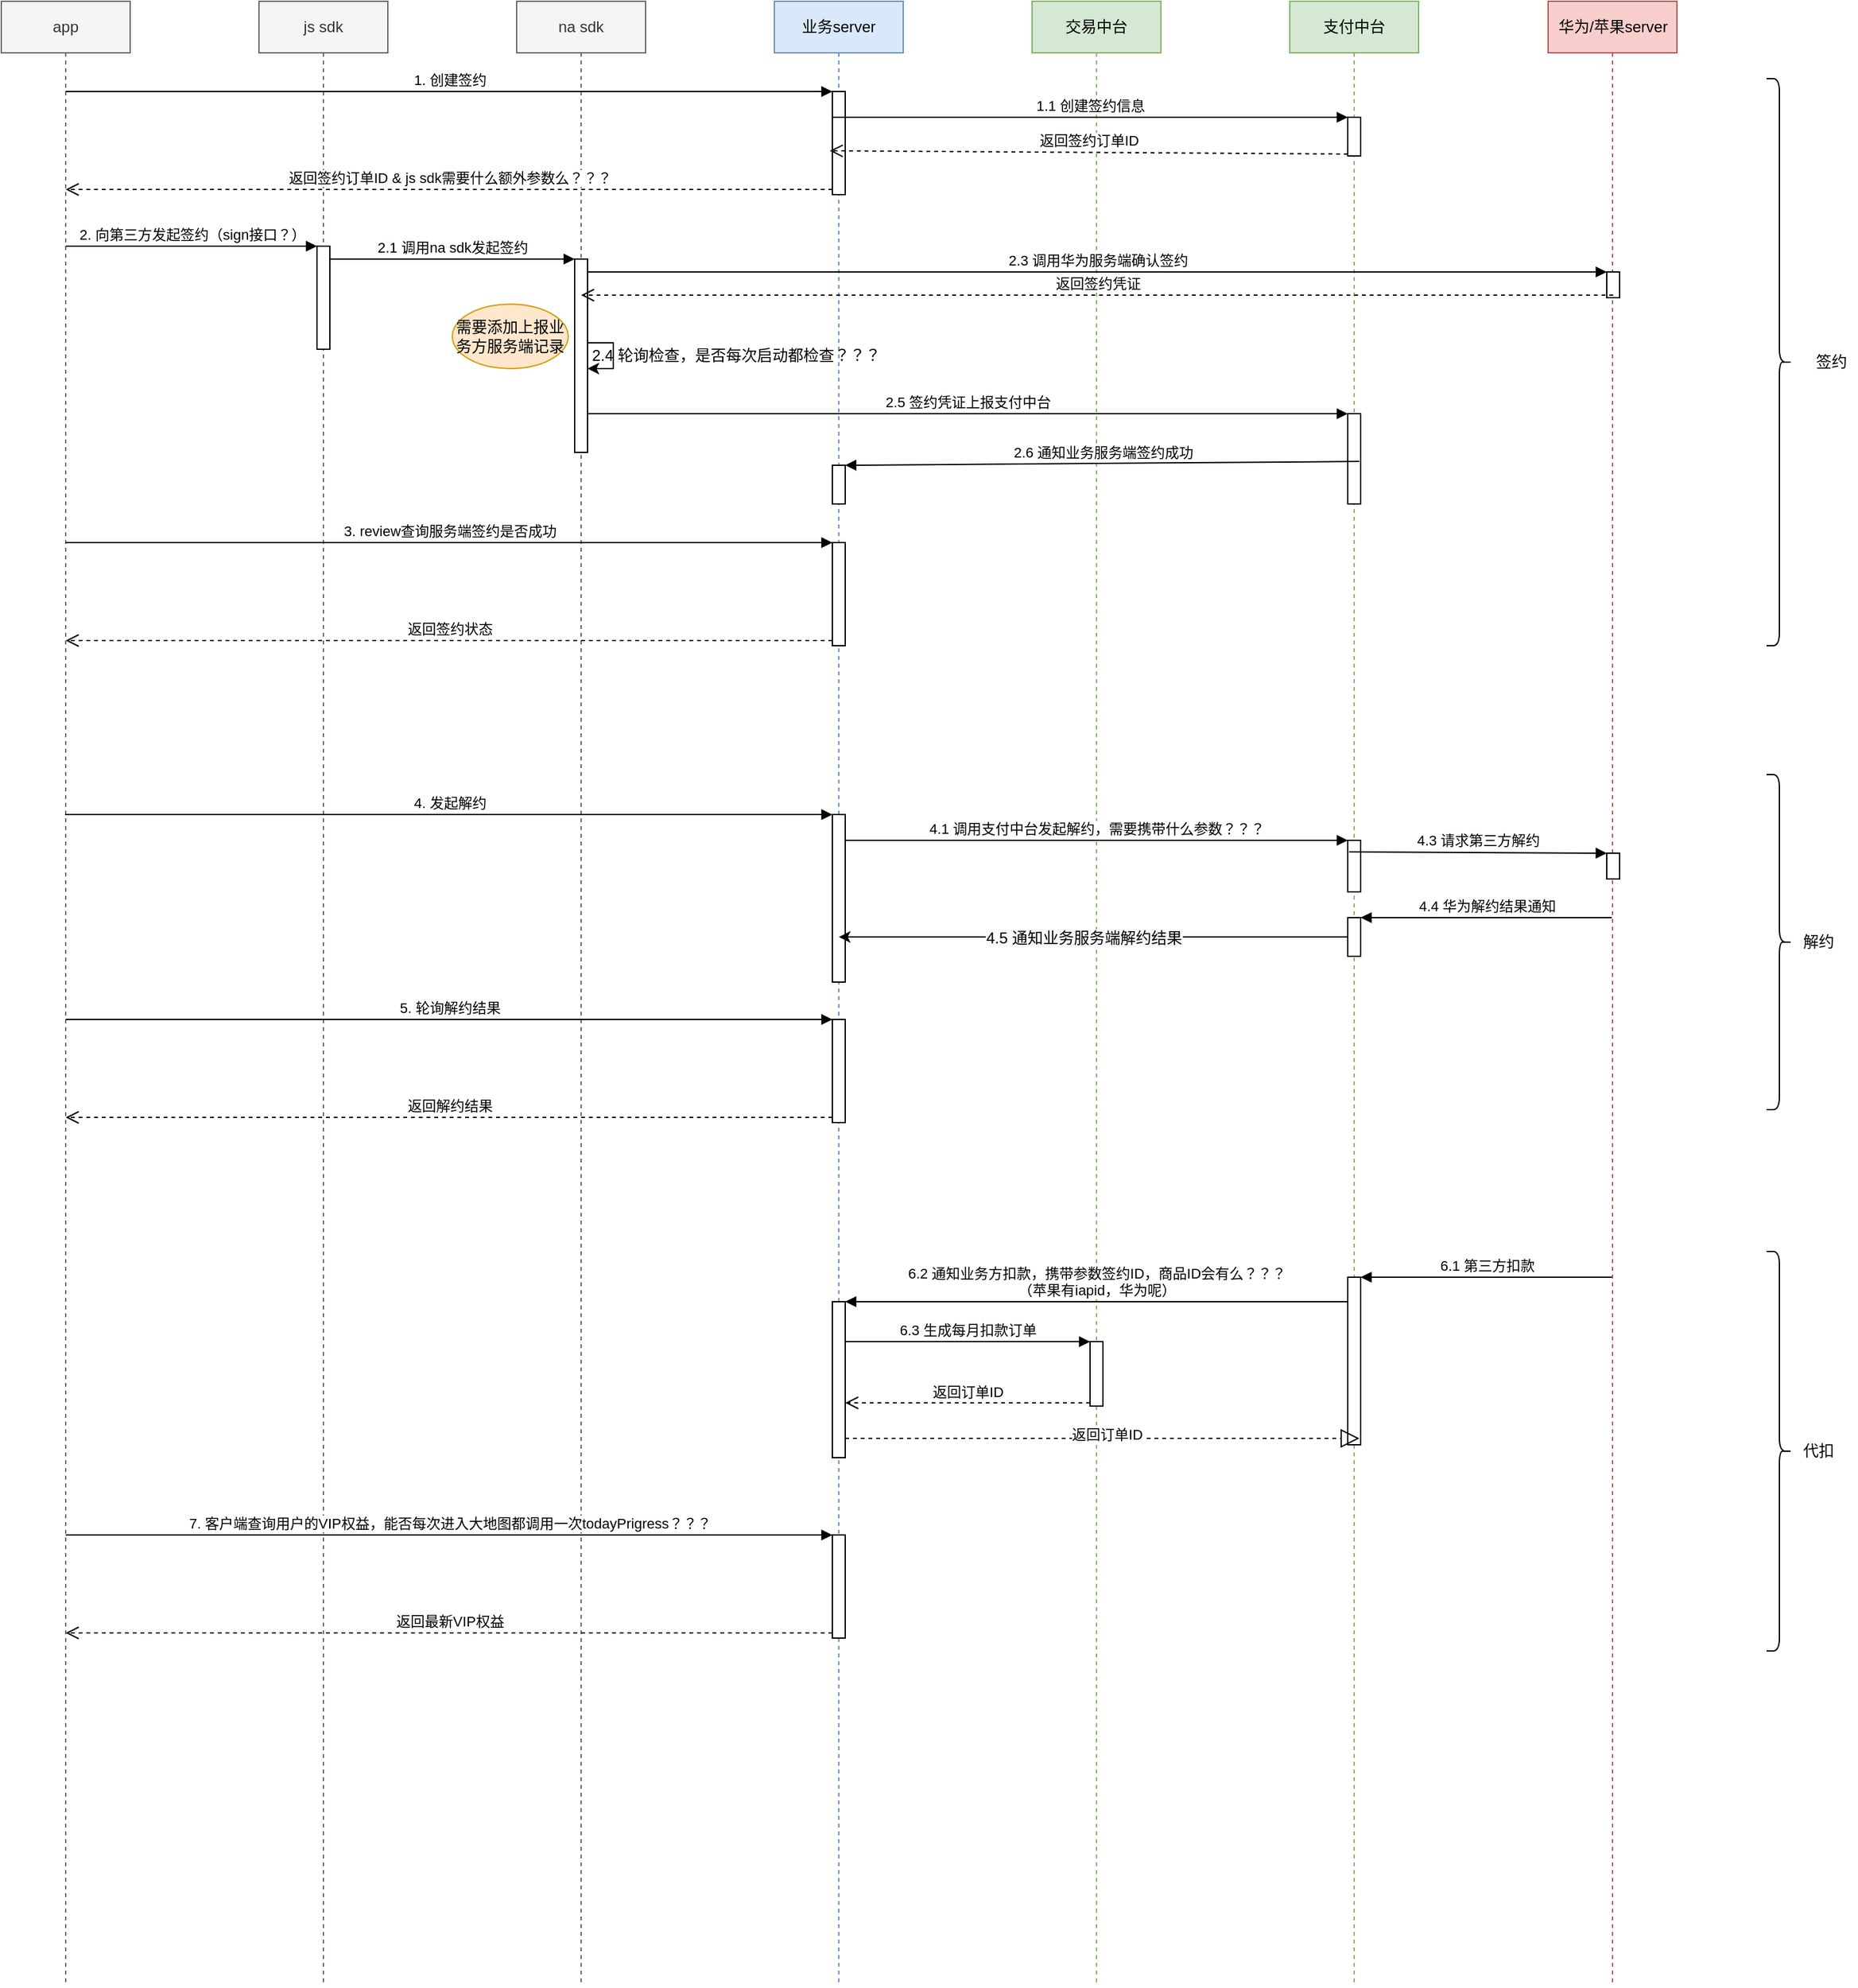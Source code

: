 <mxfile version="14.9.4" type="github">
  <diagram id="bgzZZHYhQTPhg7QTGfTD" name="Page-1">
    <mxGraphModel dx="1678" dy="941" grid="1" gridSize="10" guides="1" tooltips="1" connect="1" arrows="1" fold="1" page="1" pageScale="1" pageWidth="827" pageHeight="1169" math="0" shadow="0">
      <root>
        <mxCell id="0" />
        <mxCell id="1" parent="0" />
        <mxCell id="oVRuIWFX0pX_K5AUofUP-2" value="app" style="shape=umlLifeline;perimeter=lifelinePerimeter;whiteSpace=wrap;html=1;container=1;collapsible=0;recursiveResize=0;outlineConnect=0;fillColor=#f5f5f5;strokeColor=#666666;fontColor=#333333;" vertex="1" parent="1">
          <mxGeometry x="40" y="100" width="100" height="1540" as="geometry" />
        </mxCell>
        <mxCell id="oVRuIWFX0pX_K5AUofUP-3" value="js sdk" style="shape=umlLifeline;perimeter=lifelinePerimeter;whiteSpace=wrap;html=1;container=1;collapsible=0;recursiveResize=0;outlineConnect=0;fillColor=#f5f5f5;strokeColor=#666666;fontColor=#333333;" vertex="1" parent="1">
          <mxGeometry x="240" y="100" width="100" height="1540" as="geometry" />
        </mxCell>
        <mxCell id="oVRuIWFX0pX_K5AUofUP-18" value="" style="html=1;points=[];perimeter=orthogonalPerimeter;" vertex="1" parent="oVRuIWFX0pX_K5AUofUP-3">
          <mxGeometry x="45" y="190" width="10" height="80" as="geometry" />
        </mxCell>
        <mxCell id="oVRuIWFX0pX_K5AUofUP-4" value="na sdk" style="shape=umlLifeline;perimeter=lifelinePerimeter;whiteSpace=wrap;html=1;container=1;collapsible=0;recursiveResize=0;outlineConnect=0;fillColor=#f5f5f5;strokeColor=#666666;fontColor=#333333;" vertex="1" parent="1">
          <mxGeometry x="440" y="100" width="100" height="1540" as="geometry" />
        </mxCell>
        <mxCell id="oVRuIWFX0pX_K5AUofUP-21" value="" style="html=1;points=[];perimeter=orthogonalPerimeter;" vertex="1" parent="oVRuIWFX0pX_K5AUofUP-4">
          <mxGeometry x="45" y="200" width="10" height="150" as="geometry" />
        </mxCell>
        <mxCell id="oVRuIWFX0pX_K5AUofUP-32" style="edgeStyle=orthogonalEdgeStyle;rounded=0;orthogonalLoop=1;jettySize=auto;html=1;elbow=vertical;" edge="1" parent="oVRuIWFX0pX_K5AUofUP-4" source="oVRuIWFX0pX_K5AUofUP-21" target="oVRuIWFX0pX_K5AUofUP-21">
          <mxGeometry relative="1" as="geometry" />
        </mxCell>
        <mxCell id="oVRuIWFX0pX_K5AUofUP-5" value="业务server" style="shape=umlLifeline;perimeter=lifelinePerimeter;whiteSpace=wrap;html=1;container=1;collapsible=0;recursiveResize=0;outlineConnect=0;fillColor=#dae8fc;strokeColor=#6c8ebf;" vertex="1" parent="1">
          <mxGeometry x="640" y="100" width="100" height="1540" as="geometry" />
        </mxCell>
        <mxCell id="oVRuIWFX0pX_K5AUofUP-41" value="" style="html=1;points=[];perimeter=orthogonalPerimeter;" vertex="1" parent="oVRuIWFX0pX_K5AUofUP-5">
          <mxGeometry x="45" y="360" width="10" height="30" as="geometry" />
        </mxCell>
        <mxCell id="oVRuIWFX0pX_K5AUofUP-44" value="" style="html=1;points=[];perimeter=orthogonalPerimeter;" vertex="1" parent="oVRuIWFX0pX_K5AUofUP-5">
          <mxGeometry x="45" y="420" width="10" height="80" as="geometry" />
        </mxCell>
        <mxCell id="oVRuIWFX0pX_K5AUofUP-47" value="" style="html=1;points=[];perimeter=orthogonalPerimeter;" vertex="1" parent="oVRuIWFX0pX_K5AUofUP-5">
          <mxGeometry x="45" y="631" width="10" height="130" as="geometry" />
        </mxCell>
        <mxCell id="oVRuIWFX0pX_K5AUofUP-63" value="" style="html=1;points=[];perimeter=orthogonalPerimeter;" vertex="1" parent="oVRuIWFX0pX_K5AUofUP-5">
          <mxGeometry x="45" y="790" width="10" height="80" as="geometry" />
        </mxCell>
        <mxCell id="oVRuIWFX0pX_K5AUofUP-72" value="" style="html=1;points=[];perimeter=orthogonalPerimeter;" vertex="1" parent="oVRuIWFX0pX_K5AUofUP-5">
          <mxGeometry x="45" y="1009" width="10" height="121" as="geometry" />
        </mxCell>
        <mxCell id="oVRuIWFX0pX_K5AUofUP-80" value="" style="html=1;points=[];perimeter=orthogonalPerimeter;" vertex="1" parent="oVRuIWFX0pX_K5AUofUP-5">
          <mxGeometry x="45" y="1190" width="10" height="80" as="geometry" />
        </mxCell>
        <mxCell id="oVRuIWFX0pX_K5AUofUP-6" value="交易中台" style="shape=umlLifeline;perimeter=lifelinePerimeter;whiteSpace=wrap;html=1;container=1;collapsible=0;recursiveResize=0;outlineConnect=0;fillColor=#d5e8d4;strokeColor=#82b366;" vertex="1" parent="1">
          <mxGeometry x="840" y="100" width="100" height="1540" as="geometry" />
        </mxCell>
        <mxCell id="oVRuIWFX0pX_K5AUofUP-75" value="" style="html=1;points=[];perimeter=orthogonalPerimeter;" vertex="1" parent="oVRuIWFX0pX_K5AUofUP-6">
          <mxGeometry x="45" y="1040" width="10" height="50" as="geometry" />
        </mxCell>
        <mxCell id="oVRuIWFX0pX_K5AUofUP-7" value="支付中台" style="shape=umlLifeline;perimeter=lifelinePerimeter;whiteSpace=wrap;html=1;container=1;collapsible=0;recursiveResize=0;outlineConnect=0;fillColor=#d5e8d4;strokeColor=#82b366;" vertex="1" parent="1">
          <mxGeometry x="1040" y="100" width="100" height="1540" as="geometry" />
        </mxCell>
        <mxCell id="oVRuIWFX0pX_K5AUofUP-15" value="" style="html=1;points=[];perimeter=orthogonalPerimeter;" vertex="1" parent="oVRuIWFX0pX_K5AUofUP-7">
          <mxGeometry x="45" y="90" width="10" height="30" as="geometry" />
        </mxCell>
        <mxCell id="oVRuIWFX0pX_K5AUofUP-34" value="" style="html=1;points=[];perimeter=orthogonalPerimeter;" vertex="1" parent="oVRuIWFX0pX_K5AUofUP-7">
          <mxGeometry x="45" y="320" width="10" height="70" as="geometry" />
        </mxCell>
        <mxCell id="oVRuIWFX0pX_K5AUofUP-50" value="" style="html=1;points=[];perimeter=orthogonalPerimeter;" vertex="1" parent="oVRuIWFX0pX_K5AUofUP-7">
          <mxGeometry x="45" y="651" width="10" height="40" as="geometry" />
        </mxCell>
        <mxCell id="oVRuIWFX0pX_K5AUofUP-57" value="" style="html=1;points=[];perimeter=orthogonalPerimeter;" vertex="1" parent="oVRuIWFX0pX_K5AUofUP-7">
          <mxGeometry x="45" y="711" width="10" height="30" as="geometry" />
        </mxCell>
        <mxCell id="oVRuIWFX0pX_K5AUofUP-69" value="" style="html=1;points=[];perimeter=orthogonalPerimeter;" vertex="1" parent="oVRuIWFX0pX_K5AUofUP-7">
          <mxGeometry x="45" y="990" width="10" height="130" as="geometry" />
        </mxCell>
        <mxCell id="oVRuIWFX0pX_K5AUofUP-8" value="华为/苹果server" style="shape=umlLifeline;perimeter=lifelinePerimeter;whiteSpace=wrap;html=1;container=1;collapsible=0;recursiveResize=0;outlineConnect=0;fillColor=#f8cecc;strokeColor=#b85450;" vertex="1" parent="1">
          <mxGeometry x="1240.5" y="100" width="100" height="1540" as="geometry" />
        </mxCell>
        <mxCell id="oVRuIWFX0pX_K5AUofUP-24" value="" style="html=1;points=[];perimeter=orthogonalPerimeter;" vertex="1" parent="oVRuIWFX0pX_K5AUofUP-8">
          <mxGeometry x="45.5" y="210" width="10" height="20" as="geometry" />
        </mxCell>
        <mxCell id="oVRuIWFX0pX_K5AUofUP-53" value="" style="html=1;points=[];perimeter=orthogonalPerimeter;" vertex="1" parent="oVRuIWFX0pX_K5AUofUP-8">
          <mxGeometry x="45.5" y="661" width="10" height="20" as="geometry" />
        </mxCell>
        <mxCell id="oVRuIWFX0pX_K5AUofUP-9" value="" style="html=1;points=[];perimeter=orthogonalPerimeter;" vertex="1" parent="1">
          <mxGeometry x="685" y="170" width="10" height="80" as="geometry" />
        </mxCell>
        <mxCell id="oVRuIWFX0pX_K5AUofUP-10" value="1. 创建签约" style="html=1;verticalAlign=bottom;endArrow=block;entryX=0;entryY=0;" edge="1" target="oVRuIWFX0pX_K5AUofUP-9" parent="1" source="oVRuIWFX0pX_K5AUofUP-2">
          <mxGeometry relative="1" as="geometry">
            <mxPoint x="610" y="170" as="sourcePoint" />
          </mxGeometry>
        </mxCell>
        <mxCell id="oVRuIWFX0pX_K5AUofUP-11" value="返回签约订单ID &amp;amp; js sdk需要什么额外参数么？？？" style="html=1;verticalAlign=bottom;endArrow=open;dashed=1;endSize=8;exitX=0;exitY=0.95;" edge="1" source="oVRuIWFX0pX_K5AUofUP-9" parent="1" target="oVRuIWFX0pX_K5AUofUP-2">
          <mxGeometry relative="1" as="geometry">
            <mxPoint x="610" y="246" as="targetPoint" />
          </mxGeometry>
        </mxCell>
        <mxCell id="oVRuIWFX0pX_K5AUofUP-16" value="1.1 创建签约信息" style="html=1;verticalAlign=bottom;endArrow=block;entryX=0;entryY=0;exitX=0;exitY=0.25;exitDx=0;exitDy=0;exitPerimeter=0;" edge="1" target="oVRuIWFX0pX_K5AUofUP-15" parent="1" source="oVRuIWFX0pX_K5AUofUP-9">
          <mxGeometry relative="1" as="geometry">
            <mxPoint x="750" y="190" as="sourcePoint" />
          </mxGeometry>
        </mxCell>
        <mxCell id="oVRuIWFX0pX_K5AUofUP-17" value="返回签约订单ID" style="html=1;verticalAlign=bottom;endArrow=open;dashed=1;endSize=8;exitX=0;exitY=0.95;entryX=-0.2;entryY=0.575;entryDx=0;entryDy=0;entryPerimeter=0;" edge="1" source="oVRuIWFX0pX_K5AUofUP-15" parent="1" target="oVRuIWFX0pX_K5AUofUP-9">
          <mxGeometry relative="1" as="geometry">
            <mxPoint x="1015" y="266" as="targetPoint" />
          </mxGeometry>
        </mxCell>
        <mxCell id="oVRuIWFX0pX_K5AUofUP-19" value="2. 向第三方发起签约（sign接口？）" style="html=1;verticalAlign=bottom;endArrow=block;entryX=0;entryY=0;" edge="1" target="oVRuIWFX0pX_K5AUofUP-18" parent="1" source="oVRuIWFX0pX_K5AUofUP-2">
          <mxGeometry relative="1" as="geometry">
            <mxPoint x="215" y="290" as="sourcePoint" />
          </mxGeometry>
        </mxCell>
        <mxCell id="oVRuIWFX0pX_K5AUofUP-22" value="2.1 调用na sdk发起签约" style="html=1;verticalAlign=bottom;endArrow=block;entryX=0;entryY=0;" edge="1" target="oVRuIWFX0pX_K5AUofUP-21" parent="1" source="oVRuIWFX0pX_K5AUofUP-18">
          <mxGeometry relative="1" as="geometry">
            <mxPoint x="310" y="300" as="sourcePoint" />
          </mxGeometry>
        </mxCell>
        <mxCell id="oVRuIWFX0pX_K5AUofUP-25" value="2.3 调用华为服务端确认签约" style="html=1;verticalAlign=bottom;endArrow=block;entryX=0;entryY=0;" edge="1" target="oVRuIWFX0pX_K5AUofUP-24" parent="1" source="oVRuIWFX0pX_K5AUofUP-21">
          <mxGeometry relative="1" as="geometry">
            <mxPoint x="1216" y="310" as="sourcePoint" />
          </mxGeometry>
        </mxCell>
        <mxCell id="oVRuIWFX0pX_K5AUofUP-26" value="返回签约凭证" style="html=1;verticalAlign=bottom;endArrow=open;dashed=1;endSize=8;exitX=0.5;exitY=0.9;exitDx=0;exitDy=0;exitPerimeter=0;" edge="1" source="oVRuIWFX0pX_K5AUofUP-24" parent="1" target="oVRuIWFX0pX_K5AUofUP-4">
          <mxGeometry relative="1" as="geometry">
            <mxPoint x="1216" y="386" as="targetPoint" />
            <mxPoint x="1291" y="386" as="sourcePoint" />
          </mxGeometry>
        </mxCell>
        <mxCell id="oVRuIWFX0pX_K5AUofUP-33" value="2.4 轮询检查，是否每次启动都检查？？？" style="text;html=1;align=center;verticalAlign=middle;resizable=0;points=[];autosize=1;strokeColor=none;" vertex="1" parent="1">
          <mxGeometry x="490" y="365" width="240" height="20" as="geometry" />
        </mxCell>
        <mxCell id="oVRuIWFX0pX_K5AUofUP-35" value="2.5 签约凭证上报支付中台" style="html=1;verticalAlign=bottom;endArrow=block;entryX=0;entryY=0;" edge="1" target="oVRuIWFX0pX_K5AUofUP-34" parent="1" source="oVRuIWFX0pX_K5AUofUP-21">
          <mxGeometry relative="1" as="geometry">
            <mxPoint x="1015" y="420" as="sourcePoint" />
          </mxGeometry>
        </mxCell>
        <mxCell id="oVRuIWFX0pX_K5AUofUP-37" value="需要添加上报业务方服务端记录" style="ellipse;whiteSpace=wrap;html=1;fillColor=#ffe6cc;strokeColor=#d79b00;" vertex="1" parent="1">
          <mxGeometry x="390" y="335" width="90" height="50" as="geometry" />
        </mxCell>
        <mxCell id="oVRuIWFX0pX_K5AUofUP-42" value="2.6 通知业务服务端签约成功" style="html=1;verticalAlign=bottom;endArrow=block;entryX=1;entryY=0;exitX=0.9;exitY=0.529;exitDx=0;exitDy=0;exitPerimeter=0;" edge="1" target="oVRuIWFX0pX_K5AUofUP-41" parent="1" source="oVRuIWFX0pX_K5AUofUP-34">
          <mxGeometry relative="1" as="geometry">
            <mxPoint x="755" y="460" as="sourcePoint" />
          </mxGeometry>
        </mxCell>
        <mxCell id="oVRuIWFX0pX_K5AUofUP-45" value="3. review查询服务端签约是否成功" style="html=1;verticalAlign=bottom;endArrow=block;entryX=0;entryY=0;" edge="1" target="oVRuIWFX0pX_K5AUofUP-44" parent="1" source="oVRuIWFX0pX_K5AUofUP-2">
          <mxGeometry relative="1" as="geometry">
            <mxPoint x="615" y="520" as="sourcePoint" />
          </mxGeometry>
        </mxCell>
        <mxCell id="oVRuIWFX0pX_K5AUofUP-46" value="返回签约状态" style="html=1;verticalAlign=bottom;endArrow=open;dashed=1;endSize=8;exitX=0;exitY=0.95;" edge="1" source="oVRuIWFX0pX_K5AUofUP-44" parent="1" target="oVRuIWFX0pX_K5AUofUP-2">
          <mxGeometry relative="1" as="geometry">
            <mxPoint x="615" y="596" as="targetPoint" />
          </mxGeometry>
        </mxCell>
        <mxCell id="oVRuIWFX0pX_K5AUofUP-48" value="4. 发起解约" style="html=1;verticalAlign=bottom;endArrow=block;entryX=0;entryY=0;" edge="1" target="oVRuIWFX0pX_K5AUofUP-47" parent="1">
          <mxGeometry relative="1" as="geometry">
            <mxPoint x="89.5" y="731" as="sourcePoint" />
          </mxGeometry>
        </mxCell>
        <mxCell id="oVRuIWFX0pX_K5AUofUP-51" value="4.1 调用支付中台发起解约，需要携带什么参数？？？" style="html=1;verticalAlign=bottom;endArrow=block;entryX=0;entryY=0;" edge="1" target="oVRuIWFX0pX_K5AUofUP-50" parent="1" source="oVRuIWFX0pX_K5AUofUP-47">
          <mxGeometry relative="1" as="geometry">
            <mxPoint x="1015" y="751" as="sourcePoint" />
          </mxGeometry>
        </mxCell>
        <mxCell id="oVRuIWFX0pX_K5AUofUP-54" value="4.3 请求第三方解约" style="html=1;verticalAlign=bottom;endArrow=block;entryX=0;entryY=0;exitX=0.1;exitY=0.225;exitDx=0;exitDy=0;exitPerimeter=0;" edge="1" target="oVRuIWFX0pX_K5AUofUP-53" parent="1" source="oVRuIWFX0pX_K5AUofUP-50">
          <mxGeometry relative="1" as="geometry">
            <mxPoint x="1216" y="771" as="sourcePoint" />
          </mxGeometry>
        </mxCell>
        <mxCell id="oVRuIWFX0pX_K5AUofUP-58" value="4.4 华为解约结果通知" style="html=1;verticalAlign=bottom;endArrow=block;entryX=1;entryY=0;" edge="1" target="oVRuIWFX0pX_K5AUofUP-57" parent="1">
          <mxGeometry relative="1" as="geometry">
            <mxPoint x="1290" y="811" as="sourcePoint" />
          </mxGeometry>
        </mxCell>
        <mxCell id="oVRuIWFX0pX_K5AUofUP-60" style="edgeStyle=orthogonalEdgeStyle;rounded=0;orthogonalLoop=1;jettySize=auto;html=1;entryX=0.5;entryY=0.731;entryDx=0;entryDy=0;entryPerimeter=0;" edge="1" parent="1" source="oVRuIWFX0pX_K5AUofUP-57" target="oVRuIWFX0pX_K5AUofUP-47">
          <mxGeometry relative="1" as="geometry" />
        </mxCell>
        <mxCell id="oVRuIWFX0pX_K5AUofUP-62" value="&lt;span style=&quot;font-size: 12px ; background-color: rgb(248 , 249 , 250)&quot;&gt;4.5 通知业务服务端解约结果&lt;/span&gt;" style="edgeLabel;html=1;align=center;verticalAlign=middle;resizable=0;points=[];" vertex="1" connectable="0" parent="oVRuIWFX0pX_K5AUofUP-60">
          <mxGeometry x="0.038" y="1" relative="1" as="geometry">
            <mxPoint as="offset" />
          </mxGeometry>
        </mxCell>
        <mxCell id="oVRuIWFX0pX_K5AUofUP-64" value="5. 轮询解约结果" style="html=1;verticalAlign=bottom;endArrow=block;entryX=0;entryY=0;" edge="1" target="oVRuIWFX0pX_K5AUofUP-63" parent="1" source="oVRuIWFX0pX_K5AUofUP-2">
          <mxGeometry relative="1" as="geometry">
            <mxPoint x="615" y="890" as="sourcePoint" />
          </mxGeometry>
        </mxCell>
        <mxCell id="oVRuIWFX0pX_K5AUofUP-65" value="返回解约结果" style="html=1;verticalAlign=bottom;endArrow=open;dashed=1;endSize=8;exitX=0;exitY=0.95;" edge="1" source="oVRuIWFX0pX_K5AUofUP-63" parent="1" target="oVRuIWFX0pX_K5AUofUP-2">
          <mxGeometry relative="1" as="geometry">
            <mxPoint x="615" y="966" as="targetPoint" />
          </mxGeometry>
        </mxCell>
        <mxCell id="oVRuIWFX0pX_K5AUofUP-70" value="6.1 第三方扣款" style="html=1;verticalAlign=bottom;endArrow=block;entryX=1;entryY=0;" edge="1" target="oVRuIWFX0pX_K5AUofUP-69" parent="1" source="oVRuIWFX0pX_K5AUofUP-8">
          <mxGeometry relative="1" as="geometry">
            <mxPoint x="1155" y="1090" as="sourcePoint" />
          </mxGeometry>
        </mxCell>
        <mxCell id="oVRuIWFX0pX_K5AUofUP-73" value="6.2 通知业务方扣款，携带参数签约ID，商品ID会有么？？？&lt;br&gt;（苹果有iapid，华为呢）" style="html=1;verticalAlign=bottom;endArrow=block;entryX=1;entryY=0;" edge="1" target="oVRuIWFX0pX_K5AUofUP-72" parent="1" source="oVRuIWFX0pX_K5AUofUP-69">
          <mxGeometry relative="1" as="geometry">
            <mxPoint x="955" y="1109" as="sourcePoint" />
          </mxGeometry>
        </mxCell>
        <mxCell id="oVRuIWFX0pX_K5AUofUP-76" value="6.3 生成每月扣款订单" style="html=1;verticalAlign=bottom;endArrow=block;entryX=0;entryY=0;" edge="1" target="oVRuIWFX0pX_K5AUofUP-75" parent="1" source="oVRuIWFX0pX_K5AUofUP-72">
          <mxGeometry relative="1" as="geometry">
            <mxPoint x="815" y="1140" as="sourcePoint" />
          </mxGeometry>
        </mxCell>
        <mxCell id="oVRuIWFX0pX_K5AUofUP-77" value="返回订单ID" style="html=1;verticalAlign=bottom;endArrow=open;dashed=1;endSize=8;exitX=0;exitY=0.95;" edge="1" source="oVRuIWFX0pX_K5AUofUP-75" parent="1" target="oVRuIWFX0pX_K5AUofUP-72">
          <mxGeometry relative="1" as="geometry">
            <mxPoint x="815" y="1216" as="targetPoint" />
          </mxGeometry>
        </mxCell>
        <mxCell id="oVRuIWFX0pX_K5AUofUP-78" value="" style="endArrow=block;dashed=1;endFill=0;endSize=12;html=1;entryX=0.9;entryY=0.962;entryDx=0;entryDy=0;entryPerimeter=0;" edge="1" parent="1" source="oVRuIWFX0pX_K5AUofUP-72" target="oVRuIWFX0pX_K5AUofUP-69">
          <mxGeometry width="160" relative="1" as="geometry">
            <mxPoint x="710" y="1220" as="sourcePoint" />
            <mxPoint x="870" y="1220" as="targetPoint" />
          </mxGeometry>
        </mxCell>
        <mxCell id="oVRuIWFX0pX_K5AUofUP-79" value="返回订单ID" style="edgeLabel;html=1;align=center;verticalAlign=middle;resizable=0;points=[];" vertex="1" connectable="0" parent="oVRuIWFX0pX_K5AUofUP-78">
          <mxGeometry x="0.018" y="3" relative="1" as="geometry">
            <mxPoint as="offset" />
          </mxGeometry>
        </mxCell>
        <mxCell id="oVRuIWFX0pX_K5AUofUP-81" value="7. 客户端查询用户的VIP权益，能否每次进入大地图都调用一次todayPrigress？？？" style="html=1;verticalAlign=bottom;endArrow=block;entryX=0;entryY=0;" edge="1" target="oVRuIWFX0pX_K5AUofUP-80" parent="1" source="oVRuIWFX0pX_K5AUofUP-2">
          <mxGeometry relative="1" as="geometry">
            <mxPoint x="615" y="1290" as="sourcePoint" />
          </mxGeometry>
        </mxCell>
        <mxCell id="oVRuIWFX0pX_K5AUofUP-82" value="返回最新VIP权益" style="html=1;verticalAlign=bottom;endArrow=open;dashed=1;endSize=8;exitX=0;exitY=0.95;" edge="1" source="oVRuIWFX0pX_K5AUofUP-80" parent="1" target="oVRuIWFX0pX_K5AUofUP-2">
          <mxGeometry relative="1" as="geometry">
            <mxPoint x="615" y="1366" as="targetPoint" />
          </mxGeometry>
        </mxCell>
        <mxCell id="oVRuIWFX0pX_K5AUofUP-83" value="" style="shape=curlyBracket;whiteSpace=wrap;html=1;rounded=1;flipH=1;" vertex="1" parent="1">
          <mxGeometry x="1410" y="160" width="20" height="440" as="geometry" />
        </mxCell>
        <mxCell id="oVRuIWFX0pX_K5AUofUP-84" value="签约" style="text;html=1;align=center;verticalAlign=middle;resizable=0;points=[];autosize=1;strokeColor=none;" vertex="1" parent="1">
          <mxGeometry x="1440" y="370" width="40" height="20" as="geometry" />
        </mxCell>
        <mxCell id="oVRuIWFX0pX_K5AUofUP-85" value="" style="shape=curlyBracket;whiteSpace=wrap;html=1;rounded=1;flipH=1;" vertex="1" parent="1">
          <mxGeometry x="1410" y="700" width="20" height="260" as="geometry" />
        </mxCell>
        <mxCell id="oVRuIWFX0pX_K5AUofUP-86" value="解约" style="text;html=1;align=center;verticalAlign=middle;resizable=0;points=[];autosize=1;strokeColor=none;" vertex="1" parent="1">
          <mxGeometry x="1430" y="820" width="40" height="20" as="geometry" />
        </mxCell>
        <mxCell id="oVRuIWFX0pX_K5AUofUP-87" value="" style="shape=curlyBracket;whiteSpace=wrap;html=1;rounded=1;flipH=1;" vertex="1" parent="1">
          <mxGeometry x="1410" y="1070" width="20" height="310" as="geometry" />
        </mxCell>
        <mxCell id="oVRuIWFX0pX_K5AUofUP-88" value="代扣" style="text;html=1;align=center;verticalAlign=middle;resizable=0;points=[];autosize=1;strokeColor=none;" vertex="1" parent="1">
          <mxGeometry x="1430" y="1215" width="40" height="20" as="geometry" />
        </mxCell>
      </root>
    </mxGraphModel>
  </diagram>
</mxfile>
